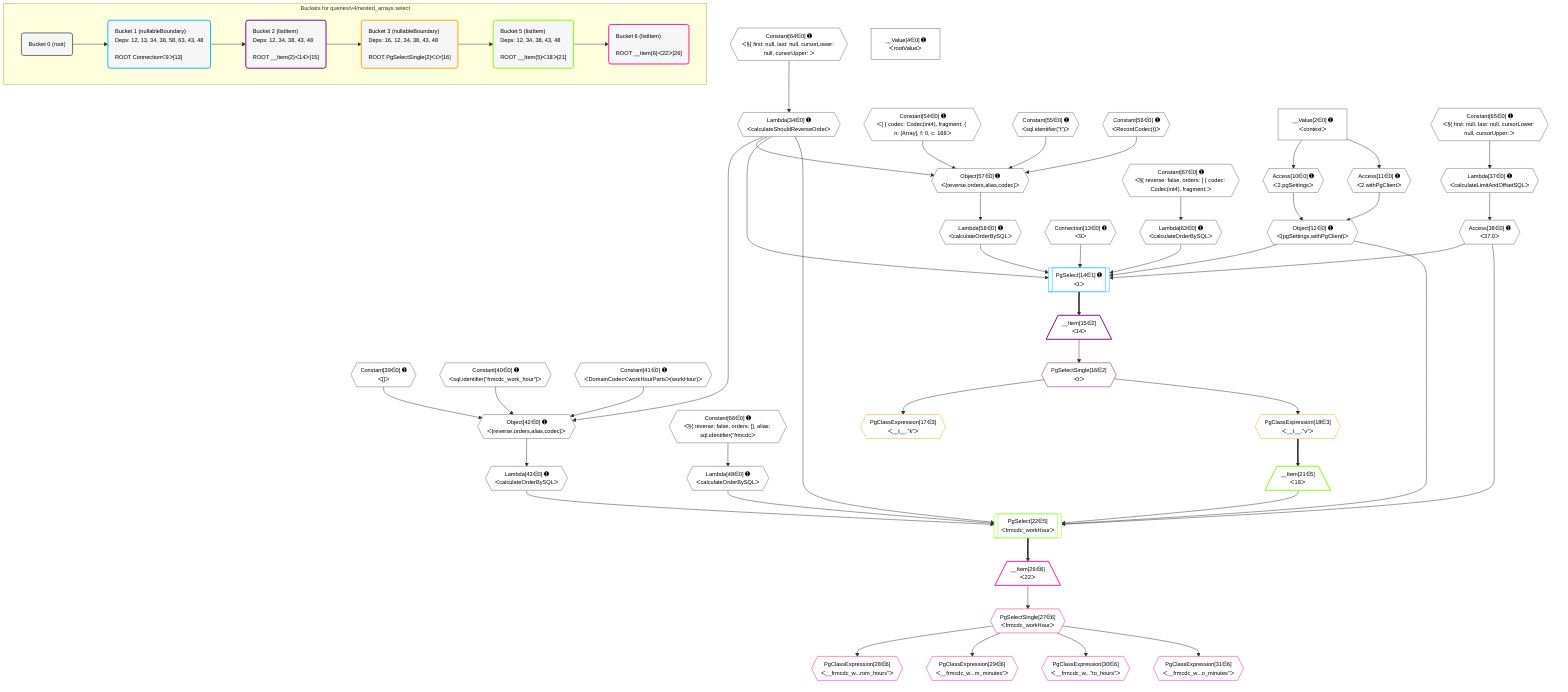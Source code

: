 %%{init: {'themeVariables': { 'fontSize': '12px'}}}%%
graph TD
    classDef path fill:#eee,stroke:#000,color:#000
    classDef plan fill:#fff,stroke-width:1px,color:#000
    classDef itemplan fill:#fff,stroke-width:2px,color:#000
    classDef unbatchedplan fill:#dff,stroke-width:1px,color:#000
    classDef sideeffectplan fill:#fcc,stroke-width:2px,color:#000
    classDef bucket fill:#f6f6f6,color:#000,stroke-width:2px,text-align:left


    %% plan dependencies
    Object42{{"Object[42∈0] ➊<br />ᐸ{reverse,orders,alias,codec}ᐳ"}}:::plan
    Lambda34{{"Lambda[34∈0] ➊<br />ᐸcalculateShouldReverseOrderᐳ"}}:::plan
    Constant39{{"Constant[39∈0] ➊<br />ᐸ[]ᐳ"}}:::plan
    Constant40{{"Constant[40∈0] ➊<br />ᐸsql.identifier(”frmcdc_work_hour”)ᐳ"}}:::plan
    Constant41{{"Constant[41∈0] ➊<br />ᐸDomainCodecᐸworkHourPartsᐳ(workHour)ᐳ"}}:::plan
    Lambda34 & Constant39 & Constant40 & Constant41 --> Object42
    Object57{{"Object[57∈0] ➊<br />ᐸ{reverse,orders,alias,codec}ᐳ"}}:::plan
    Constant54{{"Constant[54∈0] ➊<br />ᐸ[ { codec: Codec(int4), fragment: { n: [Array], f: 0, c: 168ᐳ"}}:::plan
    Constant55{{"Constant[55∈0] ➊<br />ᐸsql.identifier(”t”)ᐳ"}}:::plan
    Constant56{{"Constant[56∈0] ➊<br />ᐸRecordCodec(t)ᐳ"}}:::plan
    Lambda34 & Constant54 & Constant55 & Constant56 --> Object57
    Object12{{"Object[12∈0] ➊<br />ᐸ{pgSettings,withPgClient}ᐳ"}}:::plan
    Access10{{"Access[10∈0] ➊<br />ᐸ2.pgSettingsᐳ"}}:::plan
    Access11{{"Access[11∈0] ➊<br />ᐸ2.withPgClientᐳ"}}:::plan
    Access10 & Access11 --> Object12
    __Value2["__Value[2∈0] ➊<br />ᐸcontextᐳ"]:::plan
    __Value2 --> Access10
    __Value2 --> Access11
    Constant64{{"Constant[64∈0] ➊<br />ᐸ§{ first: null, last: null, cursorLower: null, cursorUpper: ᐳ"}}:::plan
    Constant64 --> Lambda34
    Lambda37{{"Lambda[37∈0] ➊<br />ᐸcalculateLimitAndOffsetSQLᐳ"}}:::plan
    Constant65{{"Constant[65∈0] ➊<br />ᐸ§{ first: null, last: null, cursorLower: null, cursorUpper: ᐳ"}}:::plan
    Constant65 --> Lambda37
    Access38{{"Access[38∈0] ➊<br />ᐸ37.0ᐳ"}}:::plan
    Lambda37 --> Access38
    Lambda43{{"Lambda[43∈0] ➊<br />ᐸcalculateOrderBySQLᐳ"}}:::plan
    Object42 --> Lambda43
    Lambda48{{"Lambda[48∈0] ➊<br />ᐸcalculateOrderBySQLᐳ"}}:::plan
    Constant66{{"Constant[66∈0] ➊<br />ᐸ§{ reverse: false, orders: [], alias: sql.identifier(”frmcdcᐳ"}}:::plan
    Constant66 --> Lambda48
    Lambda58{{"Lambda[58∈0] ➊<br />ᐸcalculateOrderBySQLᐳ"}}:::plan
    Object57 --> Lambda58
    Lambda63{{"Lambda[63∈0] ➊<br />ᐸcalculateOrderBySQLᐳ"}}:::plan
    Constant67{{"Constant[67∈0] ➊<br />ᐸ§{ reverse: false, orders: [ { codec: Codec(int4), fragment:ᐳ"}}:::plan
    Constant67 --> Lambda63
    __Value4["__Value[4∈0] ➊<br />ᐸrootValueᐳ"]:::plan
    Connection13{{"Connection[13∈0] ➊<br />ᐸ9ᐳ"}}:::plan
    PgSelect14[["PgSelect[14∈1] ➊<br />ᐸtᐳ"]]:::plan
    Object12 & Connection13 & Lambda34 & Access38 & Lambda58 & Lambda63 --> PgSelect14
    __Item15[/"__Item[15∈2]<br />ᐸ14ᐳ"\]:::itemplan
    PgSelect14 ==> __Item15
    PgSelectSingle16{{"PgSelectSingle[16∈2]<br />ᐸtᐳ"}}:::plan
    __Item15 --> PgSelectSingle16
    PgClassExpression17{{"PgClassExpression[17∈3]<br />ᐸ__t__.”k”ᐳ"}}:::plan
    PgSelectSingle16 --> PgClassExpression17
    PgClassExpression18{{"PgClassExpression[18∈3]<br />ᐸ__t__.”v”ᐳ"}}:::plan
    PgSelectSingle16 --> PgClassExpression18
    PgSelect22[["PgSelect[22∈5]<br />ᐸfrmcdc_workHourᐳ"]]:::plan
    __Item21[/"__Item[21∈5]<br />ᐸ18ᐳ"\]:::itemplan
    Object12 & __Item21 & Lambda34 & Access38 & Lambda43 & Lambda48 --> PgSelect22
    PgClassExpression18 ==> __Item21
    __Item26[/"__Item[26∈6]<br />ᐸ22ᐳ"\]:::itemplan
    PgSelect22 ==> __Item26
    PgSelectSingle27{{"PgSelectSingle[27∈6]<br />ᐸfrmcdc_workHourᐳ"}}:::plan
    __Item26 --> PgSelectSingle27
    PgClassExpression28{{"PgClassExpression[28∈6]<br />ᐸ__frmcdc_w...rom_hours”ᐳ"}}:::plan
    PgSelectSingle27 --> PgClassExpression28
    PgClassExpression29{{"PgClassExpression[29∈6]<br />ᐸ__frmcdc_w...m_minutes”ᐳ"}}:::plan
    PgSelectSingle27 --> PgClassExpression29
    PgClassExpression30{{"PgClassExpression[30∈6]<br />ᐸ__frmcdc_w...”to_hours”ᐳ"}}:::plan
    PgSelectSingle27 --> PgClassExpression30
    PgClassExpression31{{"PgClassExpression[31∈6]<br />ᐸ__frmcdc_w...o_minutes”ᐳ"}}:::plan
    PgSelectSingle27 --> PgClassExpression31

    %% define steps

    subgraph "Buckets for queries/v4/nested_arrays.select"
    Bucket0("Bucket 0 (root)"):::bucket
    classDef bucket0 stroke:#696969
    class Bucket0,__Value2,__Value4,Access10,Access11,Object12,Connection13,Lambda34,Lambda37,Access38,Constant39,Constant40,Constant41,Object42,Lambda43,Lambda48,Constant54,Constant55,Constant56,Object57,Lambda58,Lambda63,Constant64,Constant65,Constant66,Constant67 bucket0
    Bucket1("Bucket 1 (nullableBoundary)<br />Deps: 12, 13, 34, 38, 58, 63, 43, 48<br /><br />ROOT Connectionᐸ9ᐳ[13]"):::bucket
    classDef bucket1 stroke:#00bfff
    class Bucket1,PgSelect14 bucket1
    Bucket2("Bucket 2 (listItem)<br />Deps: 12, 34, 38, 43, 48<br /><br />ROOT __Item{2}ᐸ14ᐳ[15]"):::bucket
    classDef bucket2 stroke:#7f007f
    class Bucket2,__Item15,PgSelectSingle16 bucket2
    Bucket3("Bucket 3 (nullableBoundary)<br />Deps: 16, 12, 34, 38, 43, 48<br /><br />ROOT PgSelectSingle{2}ᐸtᐳ[16]"):::bucket
    classDef bucket3 stroke:#ffa500
    class Bucket3,PgClassExpression17,PgClassExpression18 bucket3
    Bucket5("Bucket 5 (listItem)<br />Deps: 12, 34, 38, 43, 48<br /><br />ROOT __Item{5}ᐸ18ᐳ[21]"):::bucket
    classDef bucket5 stroke:#7fff00
    class Bucket5,__Item21,PgSelect22 bucket5
    Bucket6("Bucket 6 (listItem)<br /><br />ROOT __Item{6}ᐸ22ᐳ[26]"):::bucket
    classDef bucket6 stroke:#ff1493
    class Bucket6,__Item26,PgSelectSingle27,PgClassExpression28,PgClassExpression29,PgClassExpression30,PgClassExpression31 bucket6
    Bucket0 --> Bucket1
    Bucket1 --> Bucket2
    Bucket2 --> Bucket3
    Bucket3 --> Bucket5
    Bucket5 --> Bucket6
    end